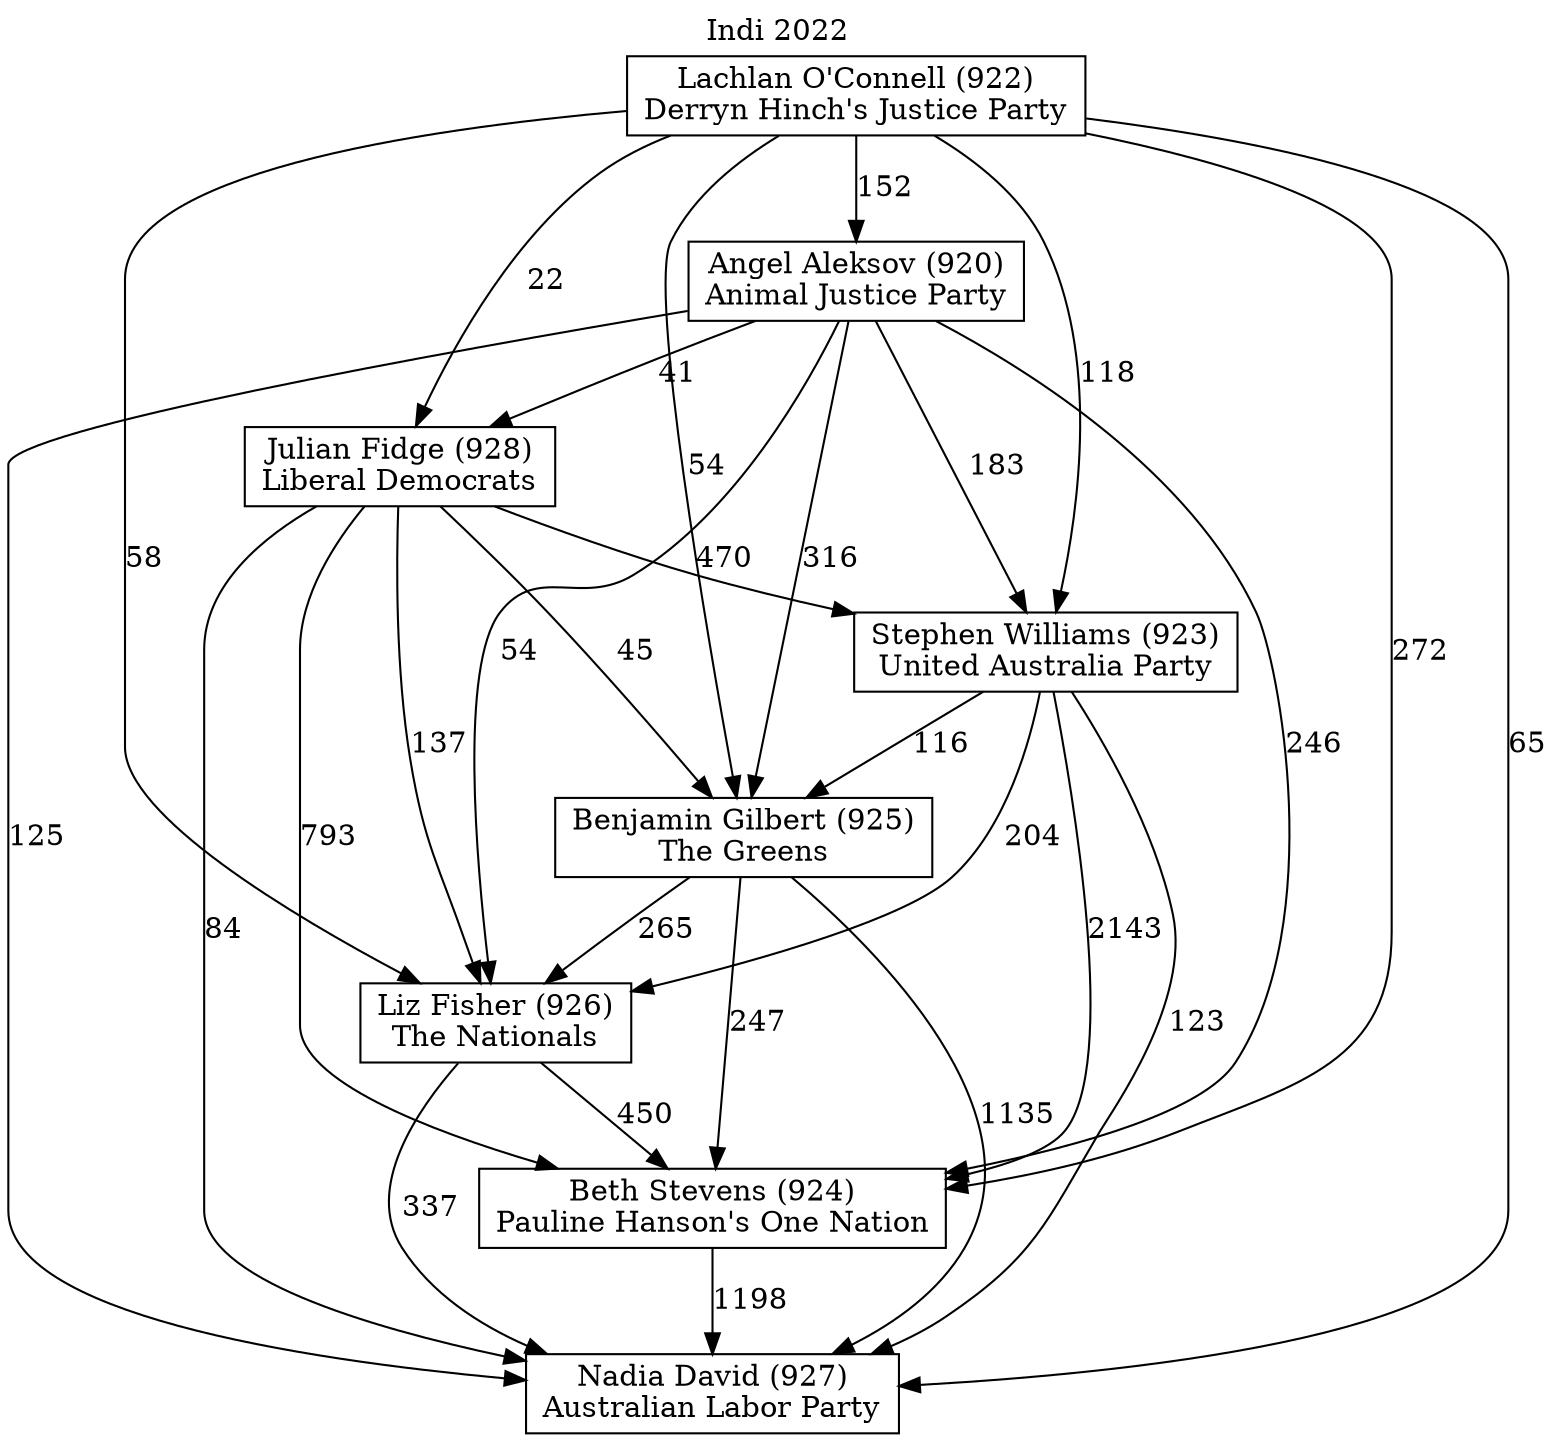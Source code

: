 // House preference flow
digraph "Nadia David (927)_Indi_2022" {
	graph [label="Indi 2022" labelloc=t mclimit=10]
	node [shape=box]
	"Nadia David (927)" [label="Nadia David (927)
Australian Labor Party"]
	"Beth Stevens (924)" [label="Beth Stevens (924)
Pauline Hanson's One Nation"]
	"Liz Fisher (926)" [label="Liz Fisher (926)
The Nationals"]
	"Angel Aleksov (920)" [label="Angel Aleksov (920)
Animal Justice Party"]
	"Julian Fidge (928)" [label="Julian Fidge (928)
Liberal Democrats"]
	"Lachlan O'Connell (922)" [label="Lachlan O'Connell (922)
Derryn Hinch's Justice Party"]
	"Benjamin Gilbert (925)" [label="Benjamin Gilbert (925)
The Greens"]
	"Stephen Williams (923)" [label="Stephen Williams (923)
United Australia Party"]
	"Angel Aleksov (920)" -> "Stephen Williams (923)" [label=183]
	"Stephen Williams (923)" -> "Liz Fisher (926)" [label=204]
	"Liz Fisher (926)" -> "Beth Stevens (924)" [label=450]
	"Stephen Williams (923)" -> "Beth Stevens (924)" [label=2143]
	"Julian Fidge (928)" -> "Benjamin Gilbert (925)" [label=45]
	"Benjamin Gilbert (925)" -> "Nadia David (927)" [label=1135]
	"Lachlan O'Connell (922)" -> "Benjamin Gilbert (925)" [label=54]
	"Stephen Williams (923)" -> "Benjamin Gilbert (925)" [label=116]
	"Lachlan O'Connell (922)" -> "Julian Fidge (928)" [label=22]
	"Julian Fidge (928)" -> "Beth Stevens (924)" [label=793]
	"Benjamin Gilbert (925)" -> "Beth Stevens (924)" [label=247]
	"Liz Fisher (926)" -> "Nadia David (927)" [label=337]
	"Lachlan O'Connell (922)" -> "Beth Stevens (924)" [label=272]
	"Julian Fidge (928)" -> "Liz Fisher (926)" [label=137]
	"Beth Stevens (924)" -> "Nadia David (927)" [label=1198]
	"Angel Aleksov (920)" -> "Beth Stevens (924)" [label=246]
	"Lachlan O'Connell (922)" -> "Stephen Williams (923)" [label=118]
	"Angel Aleksov (920)" -> "Nadia David (927)" [label=125]
	"Julian Fidge (928)" -> "Nadia David (927)" [label=84]
	"Julian Fidge (928)" -> "Stephen Williams (923)" [label=470]
	"Lachlan O'Connell (922)" -> "Angel Aleksov (920)" [label=152]
	"Angel Aleksov (920)" -> "Julian Fidge (928)" [label=41]
	"Stephen Williams (923)" -> "Nadia David (927)" [label=123]
	"Benjamin Gilbert (925)" -> "Liz Fisher (926)" [label=265]
	"Angel Aleksov (920)" -> "Liz Fisher (926)" [label=54]
	"Lachlan O'Connell (922)" -> "Nadia David (927)" [label=65]
	"Angel Aleksov (920)" -> "Benjamin Gilbert (925)" [label=316]
	"Lachlan O'Connell (922)" -> "Liz Fisher (926)" [label=58]
}
